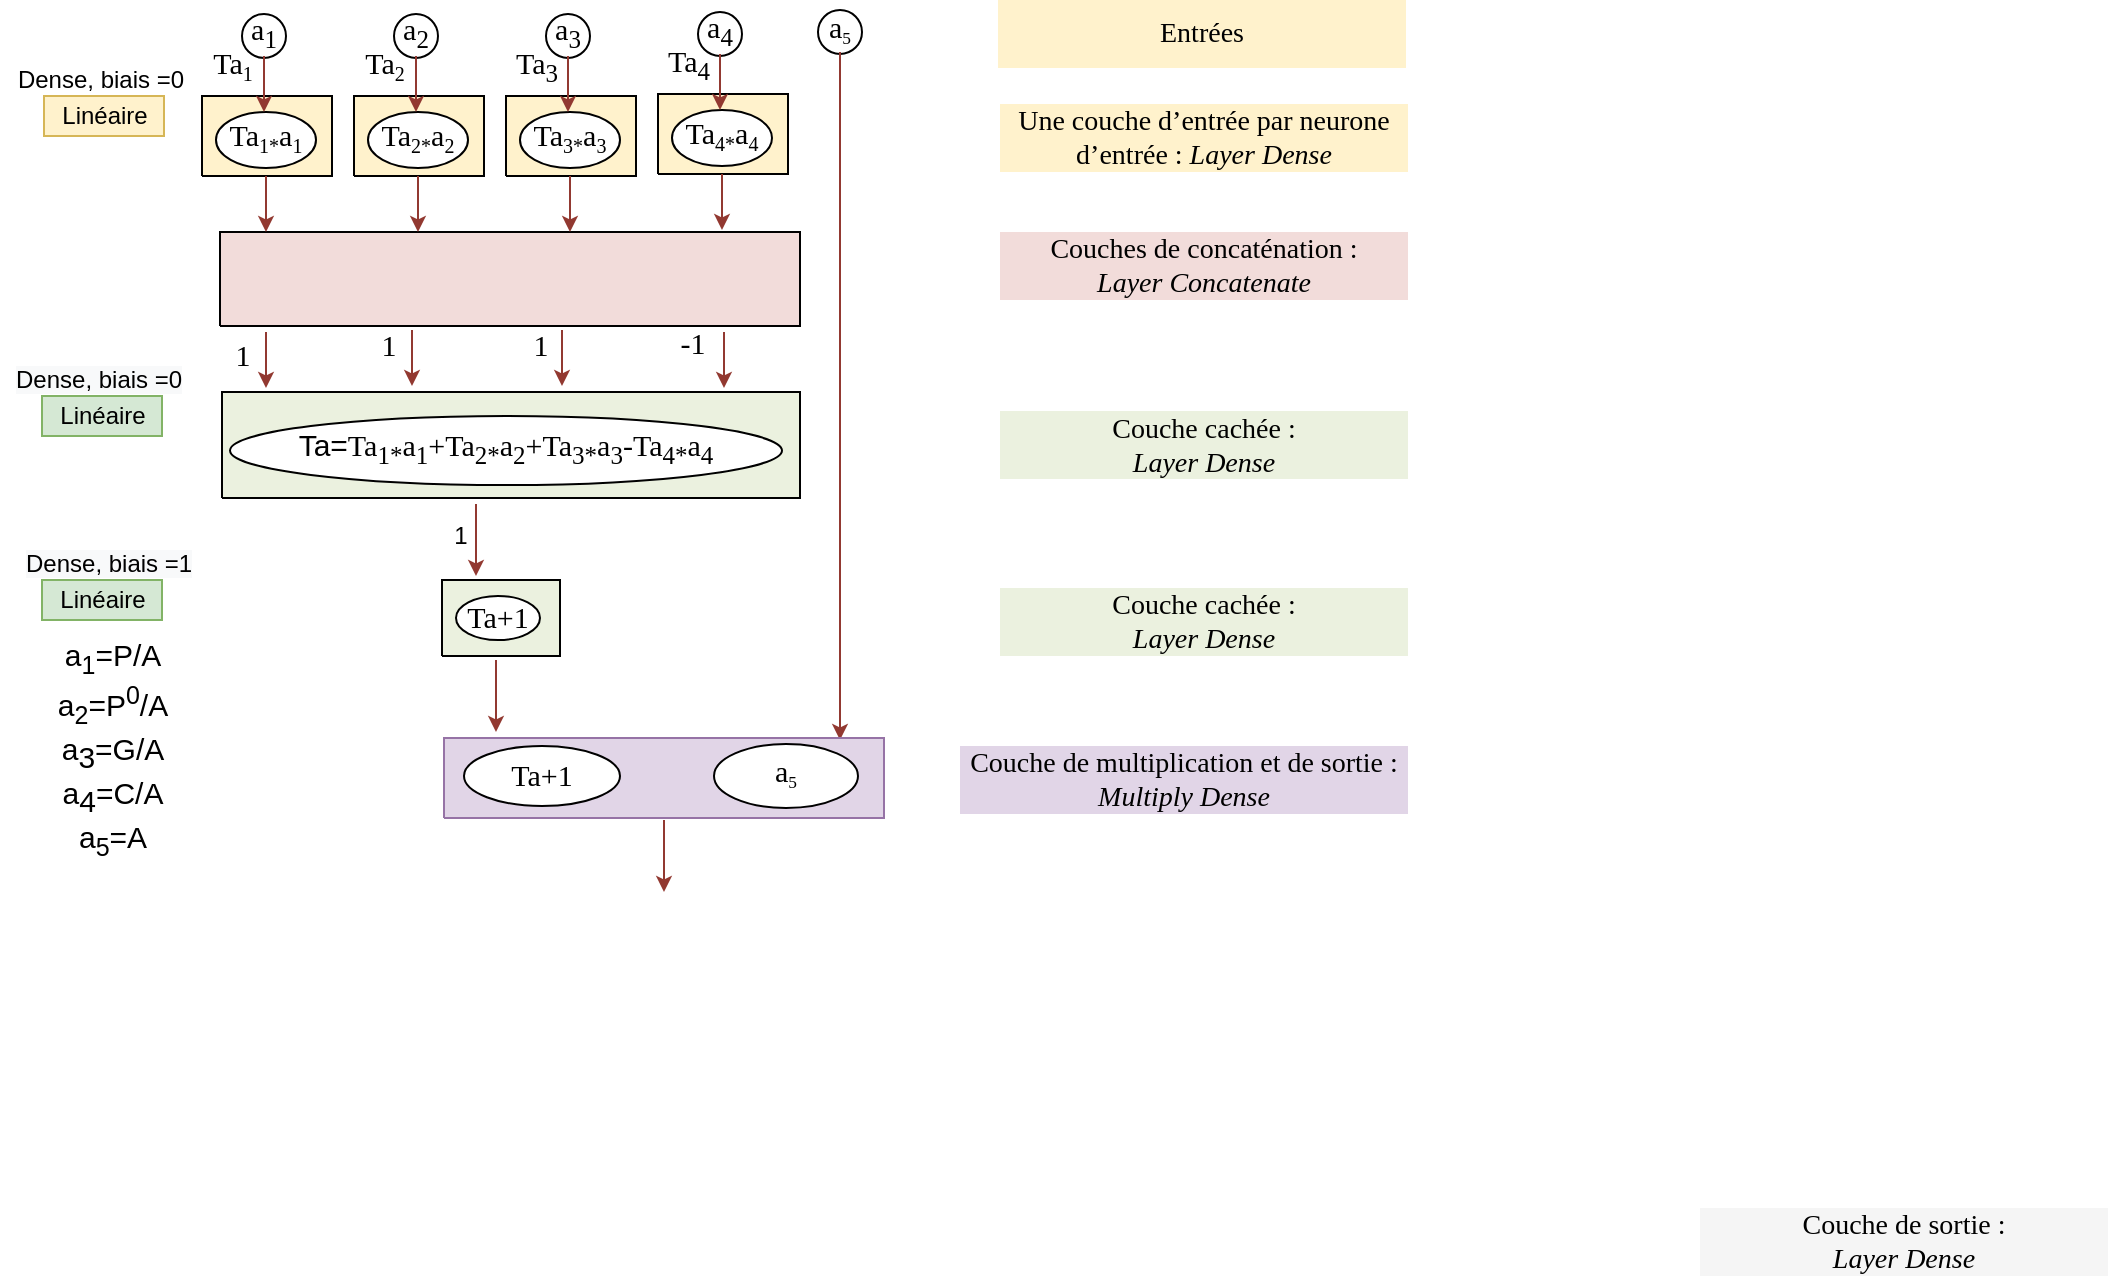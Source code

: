 <mxfile version="17.4.0" type="device"><diagram id="mfAIZObuWb4pPo2fC57u" name="Page-1"><mxGraphModel dx="2009" dy="764" grid="1" gridSize="10" guides="1" tooltips="1" connect="1" arrows="1" fold="1" page="1" pageScale="1" pageWidth="827" pageHeight="1169" math="0" shadow="0"><root><mxCell id="0"/><mxCell id="1" parent="0"/><mxCell id="mNSO4RlF-kOP6vkyRG6A-1" style="vsdxID=197;fillColor=#EBF1DF;gradientColor=none;shape=stencil(nZBLDoAgDERP0z3SIyjew0SURgSD+Lu9kMZoXLhwN9O+tukAlrNpJg1SzDH4QW/URgNYgZTkjA4UkwJUgGXng+6DX1zLfmoymdXo17xh5zmRJ6Q42BWCfc2oJfdAr+Yv+AP9Cb7OJ3H/2JG1HNGz/84klThPVCc=);strokeColor=#000000;labelBackgroundColor=none;rounded=0;html=1;whiteSpace=wrap;" vertex="1" parent="1"><mxGeometry x="-29" y="878" width="289" height="53" as="geometry"/></mxCell><mxCell id="mNSO4RlF-kOP6vkyRG6A-3" style="vsdxID=93;fillColor=#f2dcda;gradientColor=none;shape=stencil(nZBLDoAgDERP0z3SIyjew0SURgSD+Lu9kMZoXLhwN9O+tukAlrNpJg1SzDH4QW/URgNYgZTkjA4UkwJUgGXng+6DX1zLfmoymdXo17xh5zmRJ6Q42BWCfc2oJfdAr+Yv+AP9Cb7OJ3H/2JG1HNGz/84klThPVCc=);strokeColor=#000000;labelBackgroundColor=none;rounded=0;html=1;whiteSpace=wrap;" vertex="1" parent="1"><mxGeometry x="-30" y="798" width="290" height="47" as="geometry"/></mxCell><mxCell id="mNSO4RlF-kOP6vkyRG6A-4" style="vsdxID=247;edgeStyle=none;startArrow=none;endArrow=classic;startSize=5;endSize=5;strokeColor=#923931;spacingTop=0;spacingBottom=0;spacingLeft=0;spacingRight=0;verticalAlign=middle;html=1;labelBackgroundColor=#ffffff;rounded=0;" edge="1" parent="1"><mxGeometry relative="1" as="geometry"><Array as="points"/><mxPoint x="98" y="934" as="sourcePoint"/><mxPoint x="98" y="970" as="targetPoint"/></mxGeometry></mxCell><mxCell id="mNSO4RlF-kOP6vkyRG6A-5" value="&lt;p style=&quot;margin: 0px ; text-indent: 0px ; direction: ltr ; font-size: 14px&quot;&gt;&lt;/p&gt;&lt;font style=&quot;font-size: 15px&quot;&gt;Ta=&lt;span style=&quot;font-family: &amp;#34;cambria math&amp;#34;&quot;&gt;Ta&lt;/span&gt;&lt;sub style=&quot;font-family: &amp;#34;cambria math&amp;#34;&quot;&gt;1&lt;/sub&gt;&lt;sub style=&quot;letter-spacing: 0px ; font-family: &amp;#34;cambria math&amp;#34;&quot;&gt;*&lt;/sub&gt;&lt;span style=&quot;letter-spacing: 0px ; font-family: &amp;#34;cambria math&amp;#34;&quot;&gt;a&lt;/span&gt;&lt;sub style=&quot;letter-spacing: 0px ; font-family: &amp;#34;cambria math&amp;#34;&quot;&gt;1&lt;/sub&gt;&lt;span style=&quot;letter-spacing: 0px ; font-family: &amp;#34;cambria math&amp;#34;&quot;&gt;+&lt;/span&gt;&lt;span style=&quot;font-family: &amp;#34;cambria math&amp;#34;&quot;&gt;Ta&lt;/span&gt;&lt;sub style=&quot;font-family: &amp;#34;cambria math&amp;#34;&quot;&gt;2&lt;/sub&gt;&lt;sub style=&quot;letter-spacing: 0px ; font-family: &amp;#34;cambria math&amp;#34;&quot;&gt;*&lt;/sub&gt;&lt;span style=&quot;letter-spacing: 0px ; font-family: &amp;#34;cambria math&amp;#34;&quot;&gt;a&lt;/span&gt;&lt;sub style=&quot;letter-spacing: 0px ; font-family: &amp;#34;cambria math&amp;#34;&quot;&gt;2&lt;/sub&gt;&lt;span style=&quot;letter-spacing: 0px ; font-family: &amp;#34;cambria math&amp;#34;&quot;&gt;+&lt;/span&gt;&lt;span style=&quot;font-family: &amp;#34;cambria math&amp;#34;&quot;&gt;Ta&lt;/span&gt;&lt;sub style=&quot;font-family: &amp;#34;cambria math&amp;#34;&quot;&gt;3&lt;/sub&gt;&lt;sub style=&quot;letter-spacing: 0px ; font-family: &amp;#34;cambria math&amp;#34;&quot;&gt;*&lt;/sub&gt;&lt;span style=&quot;letter-spacing: 0px ; font-family: &amp;#34;cambria math&amp;#34;&quot;&gt;a&lt;/span&gt;&lt;sub style=&quot;letter-spacing: 0px ; font-family: &amp;#34;cambria math&amp;#34;&quot;&gt;3&lt;/sub&gt;&lt;span style=&quot;letter-spacing: 0px ; font-family: &amp;#34;cambria math&amp;#34;&quot;&gt;-&lt;/span&gt;&lt;span style=&quot;font-family: &amp;#34;cambria math&amp;#34;&quot;&gt;Ta&lt;/span&gt;&lt;sub style=&quot;font-family: &amp;#34;cambria math&amp;#34;&quot;&gt;4&lt;/sub&gt;&lt;sub style=&quot;letter-spacing: 0px ; font-family: &amp;#34;cambria math&amp;#34;&quot;&gt;*&lt;/sub&gt;&lt;span style=&quot;letter-spacing: 0px ; font-family: &amp;#34;cambria math&amp;#34;&quot;&gt;a&lt;/span&gt;&lt;sub style=&quot;letter-spacing: 0px ; font-family: &amp;#34;cambria math&amp;#34;&quot;&gt;4&lt;/sub&gt;&lt;br&gt;&lt;/font&gt;" style="verticalAlign=middle;align=center;vsdxID=71;shape=stencil(vVHLDsIgEPwajiQI6RfU+h8bu22JCGRB2/69kG1iazx58DazM/vIjjBtmiCi0CplCjecbZ8nYc5Ca+snJJsLEqYTph0C4Ujh4XvmEaqzont41gkL96naodXKrGF6YSfQtUi0OXXDVlqPfJNP6usotUhYbJIUMmQb/GGrAxpRljVycDBuc1hKM2LclX8/7H9nFfB+82Cd45T2+mcspcSRmu4F);spacingTop=-3;spacingBottom=-1;spacingLeft=-3;spacingRight=-3;labelBackgroundColor=none;rounded=0;html=1;whiteSpace=wrap;" vertex="1" parent="1"><mxGeometry x="-25" y="890" width="276" height="34.5" as="geometry"/></mxCell><mxCell id="mNSO4RlF-kOP6vkyRG6A-7" value="&lt;font style=&quot;font-size: 14px ; font-family: &amp;#34;calibri&amp;#34; ; color: #000000 ; direction: ltr ; letter-spacing: 0px ; line-height: 120% ; opacity: 1&quot;&gt;Une couche d’entrée par neurone d’entrée :&amp;nbsp;&lt;i style=&quot;font-family: &amp;#34;themed&amp;#34;&quot;&gt;Layer Dense&lt;/i&gt;&lt;br&gt;&lt;/font&gt;" style="verticalAlign=middle;align=center;vsdxID=192;fillColor=#FFF2CC;gradientColor=none;shape=stencil(nZBLDoAgDERP0z3SIyjew0SURgSD+Lu9kMZoXLhwN9O+tukAlrNpJg1SzDH4QW/URgNYgZTkjA4UkwJUgGXng+6DX1zLfmoymdXo17xh5zmRJ6Q42BWCfc2oJfdAr+Yv+AP9Cb7OJ3H/2JG1HNGz/84klThPVCc=);strokeColor=none;labelBackgroundColor=none;rounded=0;html=1;whiteSpace=wrap;" vertex="1" parent="1"><mxGeometry x="360" y="734" width="204" height="34" as="geometry"/></mxCell><mxCell id="mNSO4RlF-kOP6vkyRG6A-8" value="&lt;p style=&quot;align:center;margin-left:0;margin-right:0;margin-top:0px;margin-bottom:0px;text-indent:0;valign:middle;direction:ltr;&quot;&gt;&lt;font style=&quot;font-size:14px;font-family:Calibri;color:#000000;direction:ltr;letter-spacing:0px;line-height:120%;opacity:1&quot;&gt;Couches de concaténation : &lt;br/&gt;&lt;/font&gt;&lt;font style=&quot;font-size:14px;font-family:Themed;color:#000000;direction:ltr;letter-spacing:0px;line-height:120%;opacity:1&quot;&gt;&lt;i&gt;Layer Concatenate&lt;/i&gt;&lt;/font&gt;&lt;font style=&quot;font-size:14px;font-family:Themed;color:#000000;direction:ltr;letter-spacing:0px;line-height:120%;opacity:1&quot;&gt;&lt;br/&gt;&lt;/font&gt;&lt;/p&gt;" style="verticalAlign=middle;align=center;vsdxID=194;fillColor=#f2dcda;gradientColor=none;shape=stencil(nZBLDoAgDERP0z3SIyjew0SURgSD+Lu9kMZoXLhwN9O+tukAlrNpJg1SzDH4QW/URgNYgZTkjA4UkwJUgGXng+6DX1zLfmoymdXo17xh5zmRJ6Q42BWCfc2oJfdAr+Yv+AP9Cb7OJ3H/2JG1HNGz/84klThPVCc=);strokeColor=none;labelBackgroundColor=none;rounded=0;html=1;whiteSpace=wrap;" vertex="1" parent="1"><mxGeometry x="360" y="798" width="204" height="34" as="geometry"/></mxCell><mxCell id="mNSO4RlF-kOP6vkyRG6A-9" value="&lt;font style=&quot;font-size: 14px ; font-family: &amp;#34;calibri&amp;#34; ; color: #000000 ; direction: ltr ; letter-spacing: 0px ; line-height: 120% ; opacity: 1&quot;&gt;Couche de sortie :&lt;br&gt;&lt;i style=&quot;font-family: &amp;#34;themed&amp;#34;&quot;&gt;Layer Dense&lt;/i&gt;&lt;br&gt;&lt;/font&gt;" style="verticalAlign=middle;align=center;vsdxID=196;fillColor=#f5f5f5;shape=stencil(nZBLDoAgDERP0z3SIyjew0SURgSD+Lu9kMZoXLhwN9O+tukAlrNpJg1SzDH4QW/URgNYgZTkjA4UkwJUgGXng+6DX1zLfmoymdXo17xh5zmRJ6Q42BWCfc2oJfdAr+Yv+AP9Cb7OJ3H/2JG1HNGz/84klThPVCc=);strokeColor=none;labelBackgroundColor=none;rounded=0;html=1;whiteSpace=wrap;fontColor=#333333;" vertex="1" parent="1"><mxGeometry x="710" y="1286" width="204" height="34" as="geometry"/></mxCell><mxCell id="mNSO4RlF-kOP6vkyRG6A-10" value="&lt;p style=&quot;margin-left: 0 ; margin-right: 0 ; margin-top: 0px ; margin-bottom: 0px ; text-indent: 0 ; direction: ltr&quot;&gt;&lt;font style=&quot;font-size: 14px ; font-family: &amp;#34;calibri&amp;#34; ; color: #000000 ; direction: ltr ; letter-spacing: 0px ; line-height: 120% ; opacity: 1&quot;&gt;Couche cachée :&lt;br&gt;&lt;/font&gt;&lt;font style=&quot;font-size: 14px ; font-family: &amp;#34;themed&amp;#34; ; color: #000000 ; direction: ltr ; letter-spacing: 0px ; line-height: 120% ; opacity: 1&quot;&gt;&lt;i&gt;Layer Dense&lt;/i&gt;&lt;/font&gt;&lt;font style=&quot;font-size: 14px ; font-family: &amp;#34;themed&amp;#34; ; color: #000000 ; direction: ltr ; letter-spacing: 0px ; line-height: 120% ; opacity: 1&quot;&gt;&lt;br&gt;&lt;/font&gt;&lt;/p&gt;" style="verticalAlign=middle;align=center;vsdxID=200;fillColor=#ebf1df;gradientColor=none;shape=stencil(nZBLDoAgDERP0z3SIyjew0SURgSD+Lu9kMZoXLhwN9O+tukAlrNpJg1SzDH4QW/URgNYgZTkjA4UkwJUgGXng+6DX1zLfmoymdXo17xh5zmRJ6Q42BWCfc2oJfdAr+Yv+AP9Cb7OJ3H/2JG1HNGz/84klThPVCc=);strokeColor=none;labelBackgroundColor=none;rounded=0;html=1;whiteSpace=wrap;" vertex="1" parent="1"><mxGeometry x="360" y="887.5" width="204" height="34" as="geometry"/></mxCell><mxCell id="mNSO4RlF-kOP6vkyRG6A-11" style="vsdxID=85;fillColor=#fff2cc;gradientColor=none;shape=stencil(nZBLDoAgDERP0z3SIyjew0SURgSD+Lu9kMZoXLhwN9O+tukAlrNpJg1SzDH4QW/URgNYgZTkjA4UkwJUgGXng+6DX1zLfmoymdXo17xh5zmRJ6Q42BWCfc2oJfdAr+Yv+AP9Cb7OJ3H/2JG1HNGz/84klThPVCc=);strokeColor=#000000;labelBackgroundColor=none;rounded=0;html=1;whiteSpace=wrap;" vertex="1" parent="1"><mxGeometry x="-39" y="730" width="65" height="40" as="geometry"/></mxCell><mxCell id="mNSO4RlF-kOP6vkyRG6A-12" style="vsdxID=102;edgeStyle=none;startArrow=none;endArrow=classic;startSize=5;endSize=5;strokeColor=#923931;spacingTop=0;spacingBottom=0;spacingLeft=0;spacingRight=0;verticalAlign=middle;html=1;labelBackgroundColor=#ffffff;rounded=0;" edge="1" parent="1"><mxGeometry relative="1" as="geometry"><Array as="points"/><mxPoint x="-7" y="770" as="sourcePoint"/><mxPoint x="-7" y="798" as="targetPoint"/></mxGeometry></mxCell><mxCell id="mNSO4RlF-kOP6vkyRG6A-13" value="&lt;span style=&quot;font-family: &amp;#34;cambria math&amp;#34; ; font-size: 15px&quot;&gt;Ta&lt;/span&gt;&lt;sub style=&quot;font-family: &amp;#34;cambria math&amp;#34;&quot;&gt;1&lt;/sub&gt;&lt;sub style=&quot;font-family: &amp;#34;cambria math&amp;#34; ; letter-spacing: 0px&quot;&gt;*&lt;/sub&gt;&lt;span style=&quot;font-family: &amp;#34;cambria math&amp;#34; ; font-size: 15px ; letter-spacing: 0px&quot;&gt;a&lt;/span&gt;&lt;sub style=&quot;font-family: &amp;#34;cambria math&amp;#34; ; letter-spacing: 0px&quot;&gt;1&lt;/sub&gt;&lt;sub style=&quot;font-family: &amp;#34;cambria math&amp;#34;&quot;&gt;&lt;br&gt;&lt;/sub&gt;" style="verticalAlign=middle;align=center;vsdxID=66;fillColor=#FFFFFF;gradientColor=none;shape=stencil(vVHLDsIgEPwajiQI6RfU+h8bu22JCGRB2/69kG1iazx58DazM/vIjjBtmiCi0CplCjecbZ8nYc5Ca+snJJsLEqYTph0C4Ujh4XvmEaqzont41gkL96naodXKrGF6YSfQtUi0OXXDVlqPfJNP6usotUhYbJIUMmQb/GGrAxpRljVycDBuc1hKM2LclX8/7H9nFfB+82Cd45T2+mcspcSRmu4F);spacingTop=-3;spacingBottom=-1;spacingLeft=-3;spacingRight=-3;labelBackgroundColor=none;rounded=0;html=1;whiteSpace=wrap;" vertex="1" parent="1"><mxGeometry x="-32" y="738" width="50" height="28" as="geometry"/></mxCell><mxCell id="mNSO4RlF-kOP6vkyRG6A-14" value="&lt;p style=&quot;margin-left: 0 ; margin-right: 0 ; margin-top: 0px ; margin-bottom: 0px ; text-indent: 0 ; direction: ltr&quot;&gt;&lt;font style=&quot;font-family: &amp;#34;cambria math&amp;#34; ; color: rgb(0 , 0 , 0) ; direction: ltr ; letter-spacing: 0px ; line-height: 120% ; opacity: 1 ; font-size: 15px&quot;&gt;a&lt;sub&gt;1&lt;/sub&gt;&lt;/font&gt;&lt;/p&gt;" style="verticalAlign=middle;align=center;vsdxID=66;fillColor=#FFFFFF;gradientColor=none;shape=stencil(vVHLDsIgEPwajiQI6RfU+h8bu22JCGRB2/69kG1iazx58DazM/vIjjBtmiCi0CplCjecbZ8nYc5Ca+snJJsLEqYTph0C4Ujh4XvmEaqzont41gkL96naodXKrGF6YSfQtUi0OXXDVlqPfJNP6usotUhYbJIUMmQb/GGrAxpRljVycDBuc1hKM2LclX8/7H9nFfB+82Cd45T2+mcspcSRmu4F);spacingTop=-3;spacingBottom=-1;spacingLeft=-3;spacingRight=-3;labelBackgroundColor=none;rounded=0;html=1;whiteSpace=wrap;" vertex="1" parent="1"><mxGeometry x="-19" y="689" width="22" height="22" as="geometry"/></mxCell><mxCell id="mNSO4RlF-kOP6vkyRG6A-15" style="vsdxID=102;edgeStyle=none;startArrow=none;endArrow=classic;startSize=5;endSize=5;strokeColor=#923931;spacingTop=0;spacingBottom=0;spacingLeft=0;spacingRight=0;verticalAlign=middle;html=1;labelBackgroundColor=#ffffff;rounded=0;" edge="1" parent="1"><mxGeometry relative="1" as="geometry"><Array as="points"/><mxPoint x="-8" y="710" as="sourcePoint"/><mxPoint x="-8" y="738" as="targetPoint"/></mxGeometry></mxCell><mxCell id="mNSO4RlF-kOP6vkyRG6A-16" value="&lt;span style=&quot;font-family: &amp;#34;cambria math&amp;#34; ; font-size: 15px&quot;&gt;Ta&lt;/span&gt;&lt;sub style=&quot;font-family: &amp;#34;cambria math&amp;#34;&quot;&gt;1&lt;/sub&gt;" style="text;html=1;align=center;verticalAlign=middle;resizable=0;points=[];autosize=1;strokeColor=none;" vertex="1" parent="1"><mxGeometry x="-44" y="705" width="40" height="20" as="geometry"/></mxCell><mxCell id="mNSO4RlF-kOP6vkyRG6A-17" value="Linéaire" style="text;html=1;align=center;verticalAlign=middle;resizable=0;points=[];autosize=1;strokeColor=#d6b656;fillColor=#fff2cc;" vertex="1" parent="1"><mxGeometry x="-118" y="730" width="60" height="20" as="geometry"/></mxCell><mxCell id="mNSO4RlF-kOP6vkyRG6A-18" style="vsdxID=85;fillColor=#fff2cc;gradientColor=none;shape=stencil(nZBLDoAgDERP0z3SIyjew0SURgSD+Lu9kMZoXLhwN9O+tukAlrNpJg1SzDH4QW/URgNYgZTkjA4UkwJUgGXng+6DX1zLfmoymdXo17xh5zmRJ6Q42BWCfc2oJfdAr+Yv+AP9Cb7OJ3H/2JG1HNGz/84klThPVCc=);strokeColor=#000000;labelBackgroundColor=none;rounded=0;html=1;whiteSpace=wrap;" vertex="1" parent="1"><mxGeometry x="37" y="730" width="65" height="40" as="geometry"/></mxCell><mxCell id="mNSO4RlF-kOP6vkyRG6A-19" style="vsdxID=102;edgeStyle=none;startArrow=none;endArrow=classic;startSize=5;endSize=5;strokeColor=#923931;spacingTop=0;spacingBottom=0;spacingLeft=0;spacingRight=0;verticalAlign=middle;html=1;labelBackgroundColor=#ffffff;rounded=0;" edge="1" parent="1"><mxGeometry relative="1" as="geometry"><Array as="points"/><mxPoint x="69" y="770" as="sourcePoint"/><mxPoint x="69" y="798" as="targetPoint"/></mxGeometry></mxCell><mxCell id="mNSO4RlF-kOP6vkyRG6A-20" value="&lt;span style=&quot;font-family: &amp;#34;cambria math&amp;#34; ; font-size: 15px&quot;&gt;Ta&lt;/span&gt;&lt;sub style=&quot;font-family: &amp;#34;cambria math&amp;#34;&quot;&gt;2&lt;/sub&gt;&lt;sub style=&quot;font-family: &amp;#34;cambria math&amp;#34; ; letter-spacing: 0px&quot;&gt;*&lt;/sub&gt;&lt;span style=&quot;font-family: &amp;#34;cambria math&amp;#34; ; font-size: 15px ; letter-spacing: 0px&quot;&gt;a&lt;/span&gt;&lt;sub style=&quot;font-family: &amp;#34;cambria math&amp;#34; ; letter-spacing: 0px&quot;&gt;2&lt;/sub&gt;&lt;sub style=&quot;font-family: &amp;#34;cambria math&amp;#34;&quot;&gt;&lt;br&gt;&lt;/sub&gt;" style="verticalAlign=middle;align=center;vsdxID=66;fillColor=#FFFFFF;gradientColor=none;shape=stencil(vVHLDsIgEPwajiQI6RfU+h8bu22JCGRB2/69kG1iazx58DazM/vIjjBtmiCi0CplCjecbZ8nYc5Ca+snJJsLEqYTph0C4Ujh4XvmEaqzont41gkL96naodXKrGF6YSfQtUi0OXXDVlqPfJNP6usotUhYbJIUMmQb/GGrAxpRljVycDBuc1hKM2LclX8/7H9nFfB+82Cd45T2+mcspcSRmu4F);spacingTop=-3;spacingBottom=-1;spacingLeft=-3;spacingRight=-3;labelBackgroundColor=none;rounded=0;html=1;whiteSpace=wrap;" vertex="1" parent="1"><mxGeometry x="44" y="738" width="50" height="28" as="geometry"/></mxCell><mxCell id="mNSO4RlF-kOP6vkyRG6A-21" value="&lt;p style=&quot;margin-left: 0 ; margin-right: 0 ; margin-top: 0px ; margin-bottom: 0px ; text-indent: 0 ; direction: ltr&quot;&gt;&lt;font style=&quot;font-size: 15px ; font-family: &amp;#34;cambria math&amp;#34; ; color: #000000 ; direction: ltr ; letter-spacing: 0px ; line-height: 120% ; opacity: 1&quot;&gt;a&lt;sub&gt;2&lt;/sub&gt;&lt;/font&gt;&lt;/p&gt;" style="verticalAlign=middle;align=center;vsdxID=66;fillColor=#FFFFFF;gradientColor=none;shape=stencil(vVHLDsIgEPwajiQI6RfU+h8bu22JCGRB2/69kG1iazx58DazM/vIjjBtmiCi0CplCjecbZ8nYc5Ca+snJJsLEqYTph0C4Ujh4XvmEaqzont41gkL96naodXKrGF6YSfQtUi0OXXDVlqPfJNP6usotUhYbJIUMmQb/GGrAxpRljVycDBuc1hKM2LclX8/7H9nFfB+82Cd45T2+mcspcSRmu4F);spacingTop=-3;spacingBottom=-1;spacingLeft=-3;spacingRight=-3;labelBackgroundColor=none;rounded=0;html=1;whiteSpace=wrap;" vertex="1" parent="1"><mxGeometry x="57" y="689" width="22" height="22" as="geometry"/></mxCell><mxCell id="mNSO4RlF-kOP6vkyRG6A-22" style="vsdxID=102;edgeStyle=none;startArrow=none;endArrow=classic;startSize=5;endSize=5;strokeColor=#923931;spacingTop=0;spacingBottom=0;spacingLeft=0;spacingRight=0;verticalAlign=middle;html=1;labelBackgroundColor=#ffffff;rounded=0;" edge="1" parent="1"><mxGeometry relative="1" as="geometry"><Array as="points"/><mxPoint x="68" y="710" as="sourcePoint"/><mxPoint x="68" y="738" as="targetPoint"/></mxGeometry></mxCell><mxCell id="mNSO4RlF-kOP6vkyRG6A-23" value="&lt;span style=&quot;font-family: &amp;#34;cambria math&amp;#34; ; font-size: 15px&quot;&gt;Ta&lt;/span&gt;&lt;sub style=&quot;font-family: &amp;#34;cambria math&amp;#34;&quot;&gt;2&lt;/sub&gt;" style="text;html=1;align=center;verticalAlign=middle;resizable=0;points=[];autosize=1;strokeColor=none;" vertex="1" parent="1"><mxGeometry x="32" y="705" width="40" height="20" as="geometry"/></mxCell><mxCell id="mNSO4RlF-kOP6vkyRG6A-24" style="vsdxID=85;fillColor=#fff2cc;gradientColor=none;shape=stencil(nZBLDoAgDERP0z3SIyjew0SURgSD+Lu9kMZoXLhwN9O+tukAlrNpJg1SzDH4QW/URgNYgZTkjA4UkwJUgGXng+6DX1zLfmoymdXo17xh5zmRJ6Q42BWCfc2oJfdAr+Yv+AP9Cb7OJ3H/2JG1HNGz/84klThPVCc=);strokeColor=#000000;labelBackgroundColor=none;rounded=0;html=1;whiteSpace=wrap;" vertex="1" parent="1"><mxGeometry x="113" y="730" width="65" height="40" as="geometry"/></mxCell><mxCell id="mNSO4RlF-kOP6vkyRG6A-25" style="vsdxID=102;edgeStyle=none;startArrow=none;endArrow=classic;startSize=5;endSize=5;strokeColor=#923931;spacingTop=0;spacingBottom=0;spacingLeft=0;spacingRight=0;verticalAlign=middle;html=1;labelBackgroundColor=#ffffff;rounded=0;" edge="1" parent="1"><mxGeometry relative="1" as="geometry"><Array as="points"/><mxPoint x="145" y="770" as="sourcePoint"/><mxPoint x="145" y="798" as="targetPoint"/></mxGeometry></mxCell><mxCell id="mNSO4RlF-kOP6vkyRG6A-26" value="&lt;span style=&quot;font-family: &amp;#34;cambria math&amp;#34; ; font-size: 15px&quot;&gt;Ta&lt;/span&gt;&lt;sub style=&quot;font-family: &amp;#34;cambria math&amp;#34;&quot;&gt;3&lt;/sub&gt;&lt;sub style=&quot;font-family: &amp;#34;cambria math&amp;#34; ; letter-spacing: 0px&quot;&gt;*&lt;/sub&gt;&lt;span style=&quot;font-family: &amp;#34;cambria math&amp;#34; ; font-size: 15px ; letter-spacing: 0px&quot;&gt;a&lt;/span&gt;&lt;sub style=&quot;font-family: &amp;#34;cambria math&amp;#34; ; letter-spacing: 0px&quot;&gt;3&lt;/sub&gt;&lt;sub style=&quot;font-family: &amp;#34;cambria math&amp;#34;&quot;&gt;&lt;br&gt;&lt;/sub&gt;" style="verticalAlign=middle;align=center;vsdxID=66;fillColor=#FFFFFF;gradientColor=none;shape=stencil(vVHLDsIgEPwajiQI6RfU+h8bu22JCGRB2/69kG1iazx58DazM/vIjjBtmiCi0CplCjecbZ8nYc5Ca+snJJsLEqYTph0C4Ujh4XvmEaqzont41gkL96naodXKrGF6YSfQtUi0OXXDVlqPfJNP6usotUhYbJIUMmQb/GGrAxpRljVycDBuc1hKM2LclX8/7H9nFfB+82Cd45T2+mcspcSRmu4F);spacingTop=-3;spacingBottom=-1;spacingLeft=-3;spacingRight=-3;labelBackgroundColor=none;rounded=0;html=1;whiteSpace=wrap;" vertex="1" parent="1"><mxGeometry x="120" y="738" width="50" height="28" as="geometry"/></mxCell><mxCell id="mNSO4RlF-kOP6vkyRG6A-27" value="&lt;p style=&quot;margin-left: 0 ; margin-right: 0 ; margin-top: 0px ; margin-bottom: 0px ; text-indent: 0 ; direction: ltr&quot;&gt;&lt;font style=&quot;font-size: 15px ; font-family: &amp;#34;cambria math&amp;#34; ; color: #000000 ; direction: ltr ; letter-spacing: 0px ; line-height: 120% ; opacity: 1&quot;&gt;a&lt;sub&gt;3&lt;/sub&gt;&lt;/font&gt;&lt;/p&gt;" style="verticalAlign=middle;align=center;vsdxID=66;fillColor=#FFFFFF;gradientColor=none;shape=stencil(vVHLDsIgEPwajiQI6RfU+h8bu22JCGRB2/69kG1iazx58DazM/vIjjBtmiCi0CplCjecbZ8nYc5Ca+snJJsLEqYTph0C4Ujh4XvmEaqzont41gkL96naodXKrGF6YSfQtUi0OXXDVlqPfJNP6usotUhYbJIUMmQb/GGrAxpRljVycDBuc1hKM2LclX8/7H9nFfB+82Cd45T2+mcspcSRmu4F);spacingTop=-3;spacingBottom=-1;spacingLeft=-3;spacingRight=-3;labelBackgroundColor=none;rounded=0;html=1;whiteSpace=wrap;" vertex="1" parent="1"><mxGeometry x="133" y="689" width="22" height="22" as="geometry"/></mxCell><mxCell id="mNSO4RlF-kOP6vkyRG6A-28" style="vsdxID=102;edgeStyle=none;startArrow=none;endArrow=classic;startSize=5;endSize=5;strokeColor=#923931;spacingTop=0;spacingBottom=0;spacingLeft=0;spacingRight=0;verticalAlign=middle;html=1;labelBackgroundColor=#ffffff;rounded=0;" edge="1" parent="1"><mxGeometry relative="1" as="geometry"><Array as="points"/><mxPoint x="144" y="710" as="sourcePoint"/><mxPoint x="144" y="738" as="targetPoint"/></mxGeometry></mxCell><mxCell id="mNSO4RlF-kOP6vkyRG6A-29" value="&lt;font face=&quot;cambria math&quot;&gt;&lt;span style=&quot;font-size: 15px&quot;&gt;Ta&lt;sub&gt;3&lt;/sub&gt;&lt;/span&gt;&lt;/font&gt;" style="text;html=1;align=center;verticalAlign=middle;resizable=0;points=[];autosize=1;strokeColor=none;" vertex="1" parent="1"><mxGeometry x="108" y="705" width="40" height="20" as="geometry"/></mxCell><mxCell id="mNSO4RlF-kOP6vkyRG6A-30" style="vsdxID=85;fillColor=#fff2cc;gradientColor=none;shape=stencil(nZBLDoAgDERP0z3SIyjew0SURgSD+Lu9kMZoXLhwN9O+tukAlrNpJg1SzDH4QW/URgNYgZTkjA4UkwJUgGXng+6DX1zLfmoymdXo17xh5zmRJ6Q42BWCfc2oJfdAr+Yv+AP9Cb7OJ3H/2JG1HNGz/84klThPVCc=);strokeColor=#000000;labelBackgroundColor=none;rounded=0;html=1;whiteSpace=wrap;" vertex="1" parent="1"><mxGeometry x="189" y="729" width="65" height="40" as="geometry"/></mxCell><mxCell id="mNSO4RlF-kOP6vkyRG6A-31" style="vsdxID=102;edgeStyle=none;startArrow=none;endArrow=classic;startSize=5;endSize=5;strokeColor=#923931;spacingTop=0;spacingBottom=0;spacingLeft=0;spacingRight=0;verticalAlign=middle;html=1;labelBackgroundColor=#ffffff;rounded=0;" edge="1" parent="1"><mxGeometry relative="1" as="geometry"><Array as="points"/><mxPoint x="221" y="769" as="sourcePoint"/><mxPoint x="221" y="797" as="targetPoint"/></mxGeometry></mxCell><mxCell id="mNSO4RlF-kOP6vkyRG6A-32" value="&lt;span style=&quot;font-family: &amp;#34;cambria math&amp;#34; ; font-size: 15px&quot;&gt;Ta&lt;/span&gt;&lt;sub style=&quot;font-family: &amp;#34;cambria math&amp;#34;&quot;&gt;4&lt;/sub&gt;&lt;sub style=&quot;font-family: &amp;#34;cambria math&amp;#34; ; letter-spacing: 0px&quot;&gt;*&lt;/sub&gt;&lt;span style=&quot;font-family: &amp;#34;cambria math&amp;#34; ; font-size: 15px ; letter-spacing: 0px&quot;&gt;a&lt;/span&gt;&lt;sub style=&quot;font-family: &amp;#34;cambria math&amp;#34; ; letter-spacing: 0px&quot;&gt;4&lt;/sub&gt;&lt;sub style=&quot;font-family: &amp;#34;cambria math&amp;#34;&quot;&gt;&lt;br&gt;&lt;/sub&gt;" style="verticalAlign=middle;align=center;vsdxID=66;fillColor=#FFFFFF;gradientColor=none;shape=stencil(vVHLDsIgEPwajiQI6RfU+h8bu22JCGRB2/69kG1iazx58DazM/vIjjBtmiCi0CplCjecbZ8nYc5Ca+snJJsLEqYTph0C4Ujh4XvmEaqzont41gkL96naodXKrGF6YSfQtUi0OXXDVlqPfJNP6usotUhYbJIUMmQb/GGrAxpRljVycDBuc1hKM2LclX8/7H9nFfB+82Cd45T2+mcspcSRmu4F);spacingTop=-3;spacingBottom=-1;spacingLeft=-3;spacingRight=-3;labelBackgroundColor=none;rounded=0;html=1;whiteSpace=wrap;" vertex="1" parent="1"><mxGeometry x="196" y="737" width="50" height="28" as="geometry"/></mxCell><mxCell id="mNSO4RlF-kOP6vkyRG6A-33" value="&lt;p style=&quot;margin-left: 0 ; margin-right: 0 ; margin-top: 0px ; margin-bottom: 0px ; text-indent: 0 ; direction: ltr&quot;&gt;&lt;font style=&quot;font-size: 15px ; font-family: &amp;#34;cambria math&amp;#34; ; color: #000000 ; direction: ltr ; letter-spacing: 0px ; line-height: 120% ; opacity: 1&quot;&gt;a&lt;sub&gt;4&lt;/sub&gt;&lt;/font&gt;&lt;/p&gt;" style="verticalAlign=middle;align=center;vsdxID=66;fillColor=#FFFFFF;gradientColor=none;shape=stencil(vVHLDsIgEPwajiQI6RfU+h8bu22JCGRB2/69kG1iazx58DazM/vIjjBtmiCi0CplCjecbZ8nYc5Ca+snJJsLEqYTph0C4Ujh4XvmEaqzont41gkL96naodXKrGF6YSfQtUi0OXXDVlqPfJNP6usotUhYbJIUMmQb/GGrAxpRljVycDBuc1hKM2LclX8/7H9nFfB+82Cd45T2+mcspcSRmu4F);spacingTop=-3;spacingBottom=-1;spacingLeft=-3;spacingRight=-3;labelBackgroundColor=none;rounded=0;html=1;whiteSpace=wrap;" vertex="1" parent="1"><mxGeometry x="209" y="688" width="22" height="22" as="geometry"/></mxCell><mxCell id="mNSO4RlF-kOP6vkyRG6A-34" style="vsdxID=102;edgeStyle=none;startArrow=none;endArrow=classic;startSize=5;endSize=5;strokeColor=#923931;spacingTop=0;spacingBottom=0;spacingLeft=0;spacingRight=0;verticalAlign=middle;html=1;labelBackgroundColor=#ffffff;rounded=0;" edge="1" parent="1"><mxGeometry relative="1" as="geometry"><Array as="points"/><mxPoint x="220" y="709" as="sourcePoint"/><mxPoint x="220" y="737" as="targetPoint"/></mxGeometry></mxCell><mxCell id="mNSO4RlF-kOP6vkyRG6A-35" value="&lt;font face=&quot;cambria math&quot;&gt;&lt;span style=&quot;font-size: 15px&quot;&gt;Ta&lt;sub&gt;4&lt;/sub&gt;&lt;/span&gt;&lt;/font&gt;" style="text;html=1;align=center;verticalAlign=middle;resizable=0;points=[];autosize=1;strokeColor=none;" vertex="1" parent="1"><mxGeometry x="184" y="704" width="40" height="20" as="geometry"/></mxCell><mxCell id="mNSO4RlF-kOP6vkyRG6A-57" value="&lt;p style=&quot;margin-left: 0 ; margin-right: 0 ; margin-top: 0px ; margin-bottom: 0px ; text-indent: 0 ; direction: ltr&quot;&gt;&lt;font style=&quot;font-size: 15px ; font-family: &amp;#34;cambria math&amp;#34; ; color: #000000 ; direction: ltr ; letter-spacing: 0px ; line-height: 120% ; opacity: 1&quot;&gt;a&lt;/font&gt;&lt;font style=&quot;font-family: &amp;#34;cambria math&amp;#34; ; color: rgb(0 , 0 , 0) ; direction: ltr ; letter-spacing: 0px ; line-height: 120% ; opacity: 1 ; font-size: 10.417px&quot;&gt;&lt;sub&gt;5&lt;/sub&gt;&lt;/font&gt;&lt;/p&gt;" style="verticalAlign=middle;align=center;vsdxID=66;fillColor=#FFFFFF;gradientColor=none;shape=stencil(vVHLDsIgEPwajiQI6RfU+h8bu22JCGRB2/69kG1iazx58DazM/vIjjBtmiCi0CplCjecbZ8nYc5Ca+snJJsLEqYTph0C4Ujh4XvmEaqzont41gkL96naodXKrGF6YSfQtUi0OXXDVlqPfJNP6usotUhYbJIUMmQb/GGrAxpRljVycDBuc1hKM2LclX8/7H9nFfB+82Cd45T2+mcspcSRmu4F);spacingTop=-3;spacingBottom=-1;spacingLeft=-3;spacingRight=-3;labelBackgroundColor=none;rounded=0;html=1;whiteSpace=wrap;" vertex="1" parent="1"><mxGeometry x="269" y="687" width="22" height="22" as="geometry"/></mxCell><mxCell id="mNSO4RlF-kOP6vkyRG6A-58" style="vsdxID=102;edgeStyle=none;startArrow=none;endArrow=classic;startSize=5;endSize=5;strokeColor=#923931;spacingTop=0;spacingBottom=0;spacingLeft=0;spacingRight=0;verticalAlign=middle;html=1;labelBackgroundColor=#ffffff;rounded=0;entryX=0.9;entryY=0.025;entryDx=0;entryDy=0;entryPerimeter=0;" edge="1" parent="1" target="mNSO4RlF-kOP6vkyRG6A-94"><mxGeometry relative="1" as="geometry"><Array as="points"/><mxPoint x="280" y="708" as="sourcePoint"/><mxPoint x="280" y="736" as="targetPoint"/></mxGeometry></mxCell><mxCell id="mNSO4RlF-kOP6vkyRG6A-60" value="&lt;font style=&quot;font-size: 15px&quot;&gt;a&lt;sub&gt;1&lt;/sub&gt;=P/A&lt;br&gt;a&lt;sub&gt;2&lt;/sub&gt;=P&lt;/font&gt;&lt;font style=&quot;font-size: 15px&quot;&gt;&lt;font style=&quot;font-size: 15px&quot;&gt;&lt;sup&gt;0&lt;/sup&gt;/A&lt;br&gt;a&lt;sub&gt;&lt;font style=&quot;font-size: 15px&quot;&gt;3&lt;/font&gt;&lt;/sub&gt;=G/A&lt;br&gt;a&lt;sub&gt;&lt;font style=&quot;font-size: 15px&quot;&gt;4&lt;/font&gt;&lt;/sub&gt;=C/A&lt;br&gt;a&lt;sub&gt;5&lt;/sub&gt;=A&lt;/font&gt;&lt;br&gt;&lt;/font&gt;" style="text;html=1;align=center;verticalAlign=middle;resizable=0;points=[];autosize=1;strokeColor=none;" vertex="1" parent="1"><mxGeometry x="-119" y="1002" width="70" height="110" as="geometry"/></mxCell><mxCell id="mNSO4RlF-kOP6vkyRG6A-61" value="&lt;font style=&quot;font-size: 15px&quot;&gt;&lt;br&gt;&lt;/font&gt;" style="text;html=1;align=center;verticalAlign=middle;resizable=0;points=[];autosize=1;strokeColor=none;" vertex="1" parent="1"><mxGeometry x="-14" y="1152" width="20" height="20" as="geometry"/></mxCell><mxCell id="mNSO4RlF-kOP6vkyRG6A-62" value="&lt;font face=&quot;cambria math&quot;&gt;&lt;span style=&quot;font-size: 15px&quot;&gt;1&lt;/span&gt;&lt;/font&gt;" style="text;html=1;align=center;verticalAlign=middle;resizable=0;points=[];autosize=1;strokeColor=none;" vertex="1" parent="1"><mxGeometry x="-29" y="849" width="20" height="20" as="geometry"/></mxCell><mxCell id="mNSO4RlF-kOP6vkyRG6A-63" value="&lt;font face=&quot;cambria math&quot;&gt;&lt;span style=&quot;font-size: 15px&quot;&gt;1&lt;/span&gt;&lt;/font&gt;" style="text;html=1;align=center;verticalAlign=middle;resizable=0;points=[];autosize=1;strokeColor=none;" vertex="1" parent="1"><mxGeometry x="44" y="844" width="20" height="20" as="geometry"/></mxCell><mxCell id="mNSO4RlF-kOP6vkyRG6A-64" value="&lt;span style=&quot;font-family: &amp;#34;cambria math&amp;#34; ; font-size: 15px&quot;&gt;1&lt;/span&gt;" style="text;html=1;align=center;verticalAlign=middle;resizable=0;points=[];autosize=1;strokeColor=none;" vertex="1" parent="1"><mxGeometry x="120" y="844" width="20" height="20" as="geometry"/></mxCell><mxCell id="mNSO4RlF-kOP6vkyRG6A-65" style="vsdxID=102;edgeStyle=none;startArrow=none;endArrow=classic;startSize=5;endSize=5;strokeColor=#923931;spacingTop=0;spacingBottom=0;spacingLeft=0;spacingRight=0;verticalAlign=middle;html=1;labelBackgroundColor=#ffffff;rounded=0;" edge="1" parent="1"><mxGeometry relative="1" as="geometry"><Array as="points"/><mxPoint x="222" y="848" as="sourcePoint"/><mxPoint x="222" y="876" as="targetPoint"/></mxGeometry></mxCell><mxCell id="mNSO4RlF-kOP6vkyRG6A-66" value="&lt;font face=&quot;cambria math&quot;&gt;&lt;span style=&quot;font-size: 15px&quot;&gt;-1&lt;/span&gt;&lt;/font&gt;" style="text;html=1;align=center;verticalAlign=middle;resizable=0;points=[];autosize=1;strokeColor=none;" vertex="1" parent="1"><mxGeometry x="191" y="843" width="30" height="20" as="geometry"/></mxCell><mxCell id="mNSO4RlF-kOP6vkyRG6A-75" style="vsdxID=102;edgeStyle=none;startArrow=none;endArrow=classic;startSize=5;endSize=5;strokeColor=#923931;spacingTop=0;spacingBottom=0;spacingLeft=0;spacingRight=0;verticalAlign=middle;html=1;labelBackgroundColor=#ffffff;rounded=0;" edge="1" parent="1"><mxGeometry relative="1" as="geometry"><Array as="points"/><mxPoint x="141" y="847" as="sourcePoint"/><mxPoint x="141" y="875" as="targetPoint"/></mxGeometry></mxCell><mxCell id="mNSO4RlF-kOP6vkyRG6A-76" style="vsdxID=102;edgeStyle=none;startArrow=none;endArrow=classic;startSize=5;endSize=5;strokeColor=#923931;spacingTop=0;spacingBottom=0;spacingLeft=0;spacingRight=0;verticalAlign=middle;html=1;labelBackgroundColor=#ffffff;rounded=0;" edge="1" parent="1"><mxGeometry relative="1" as="geometry"><Array as="points"/><mxPoint x="66" y="847" as="sourcePoint"/><mxPoint x="66" y="875" as="targetPoint"/></mxGeometry></mxCell><mxCell id="mNSO4RlF-kOP6vkyRG6A-77" style="vsdxID=102;edgeStyle=none;startArrow=none;endArrow=classic;startSize=5;endSize=5;strokeColor=#923931;spacingTop=0;spacingBottom=0;spacingLeft=0;spacingRight=0;verticalAlign=middle;html=1;labelBackgroundColor=#ffffff;rounded=0;" edge="1" parent="1"><mxGeometry relative="1" as="geometry"><Array as="points"/><mxPoint x="-7" y="848" as="sourcePoint"/><mxPoint x="-7" y="876" as="targetPoint"/></mxGeometry></mxCell><mxCell id="mNSO4RlF-kOP6vkyRG6A-78" value="Linéaire" style="text;html=1;align=center;verticalAlign=middle;resizable=0;points=[];autosize=1;strokeColor=#82b366;fillColor=#D5E8D4;" vertex="1" parent="1"><mxGeometry x="-119" y="880" width="60" height="20" as="geometry"/></mxCell><mxCell id="mNSO4RlF-kOP6vkyRG6A-79" style="vsdxID=197;fillColor=#EBF1DF;gradientColor=none;shape=stencil(nZBLDoAgDERP0z3SIyjew0SURgSD+Lu9kMZoXLhwN9O+tukAlrNpJg1SzDH4QW/URgNYgZTkjA4UkwJUgGXng+6DX1zLfmoymdXo17xh5zmRJ6Q42BWCfc2oJfdAr+Yv+AP9Cb7OJ3H/2JG1HNGz/84klThPVCc=);strokeColor=#000000;labelBackgroundColor=none;rounded=0;html=1;whiteSpace=wrap;" vertex="1" parent="1"><mxGeometry x="81" y="972" width="59" height="38" as="geometry"/></mxCell><mxCell id="mNSO4RlF-kOP6vkyRG6A-81" value="Linéaire" style="text;html=1;align=center;verticalAlign=middle;resizable=0;points=[];autosize=1;strokeColor=#82b366;fillColor=#d5e8d4;" vertex="1" parent="1"><mxGeometry x="-119" y="972" width="60" height="20" as="geometry"/></mxCell><mxCell id="mNSO4RlF-kOP6vkyRG6A-83" style="vsdxID=247;edgeStyle=none;startArrow=none;endArrow=classic;startSize=5;endSize=5;strokeColor=#923931;spacingTop=0;spacingBottom=0;spacingLeft=0;spacingRight=0;verticalAlign=middle;html=1;labelBackgroundColor=#ffffff;rounded=0;" edge="1" parent="1"><mxGeometry relative="1" as="geometry"><Array as="points"/><mxPoint x="108" y="1012" as="sourcePoint"/><mxPoint x="108" y="1048" as="targetPoint"/></mxGeometry></mxCell><mxCell id="mNSO4RlF-kOP6vkyRG6A-94" style="vsdxID=197;fillColor=#e1d5e7;shape=stencil(nZBLDoAgDERP0z3SIyjew0SURgSD+Lu9kMZoXLhwN9O+tukAlrNpJg1SzDH4QW/URgNYgZTkjA4UkwJUgGXng+6DX1zLfmoymdXo17xh5zmRJ6Q42BWCfc2oJfdAr+Yv+AP9Cb7OJ3H/2JG1HNGz/84klThPVCc=);strokeColor=#9673a6;labelBackgroundColor=none;rounded=0;html=1;whiteSpace=wrap;" vertex="1" parent="1"><mxGeometry x="82" y="1051" width="220" height="40" as="geometry"/></mxCell><mxCell id="mNSO4RlF-kOP6vkyRG6A-95" value="&lt;p style=&quot;margin-left: 0 ; margin-right: 0 ; margin-top: 0px ; margin-bottom: 0px ; text-indent: 0 ; direction: ltr&quot;&gt;&lt;font style=&quot;font-size: 14px ; font-family: &amp;#34;calibri&amp;#34; ; color: #000000 ; direction: ltr ; letter-spacing: 0px ; line-height: 120% ; opacity: 1&quot;&gt;Couche de multiplication et de sortie :&lt;br&gt;&lt;/font&gt;&lt;font style=&quot;font-size: 14px ; font-family: &amp;#34;themed&amp;#34; ; color: #000000 ; direction: ltr ; letter-spacing: 0px ; line-height: 120% ; opacity: 1&quot;&gt;&lt;i&gt;Multiply Dense&lt;/i&gt;&lt;/font&gt;&lt;font style=&quot;font-size: 14px ; font-family: &amp;#34;themed&amp;#34; ; color: #000000 ; direction: ltr ; letter-spacing: 0px ; line-height: 120% ; opacity: 1&quot;&gt;&lt;br&gt;&lt;/font&gt;&lt;/p&gt;" style="verticalAlign=middle;align=center;vsdxID=200;fillColor=#e1d5e7;shape=stencil(nZBLDoAgDERP0z3SIyjew0SURgSD+Lu9kMZoXLhwN9O+tukAlrNpJg1SzDH4QW/URgNYgZTkjA4UkwJUgGXng+6DX1zLfmoymdXo17xh5zmRJ6Q42BWCfc2oJfdAr+Yv+AP9Cb7OJ3H/2JG1HNGz/84klThPVCc=);strokeColor=none;labelBackgroundColor=none;rounded=0;html=1;whiteSpace=wrap;" vertex="1" parent="1"><mxGeometry x="340" y="1055" width="224" height="34" as="geometry"/></mxCell><mxCell id="mNSO4RlF-kOP6vkyRG6A-96" style="vsdxID=247;edgeStyle=none;startArrow=none;endArrow=classic;startSize=5;endSize=5;strokeColor=#923931;spacingTop=0;spacingBottom=0;spacingLeft=0;spacingRight=0;verticalAlign=middle;html=1;labelBackgroundColor=#ffffff;rounded=0;" edge="1" parent="1"><mxGeometry relative="1" as="geometry"><Array as="points"/><mxPoint x="192" y="1092" as="sourcePoint"/><mxPoint x="192" y="1128" as="targetPoint"/></mxGeometry></mxCell><mxCell id="mNSO4RlF-kOP6vkyRG6A-109" value="&lt;p style=&quot;margin-left: 0 ; margin-right: 0 ; margin-top: 0px ; margin-bottom: 0px ; text-indent: 0 ; direction: ltr&quot;&gt;&lt;font face=&quot;cambria math&quot;&gt;&lt;span style=&quot;font-size: 15px&quot;&gt;Ta+1&lt;/span&gt;&lt;/font&gt;&lt;/p&gt;" style="verticalAlign=middle;align=center;vsdxID=66;fillColor=#FFFFFF;gradientColor=none;shape=stencil(vVHLDsIgEPwajiQI6RfU+h8bu22JCGRB2/69kG1iazx58DazM/vIjjBtmiCi0CplCjecbZ8nYc5Ca+snJJsLEqYTph0C4Ujh4XvmEaqzont41gkL96naodXKrGF6YSfQtUi0OXXDVlqPfJNP6usotUhYbJIUMmQb/GGrAxpRljVycDBuc1hKM2LclX8/7H9nFfB+82Cd45T2+mcspcSRmu4F);spacingTop=-3;spacingBottom=-1;spacingLeft=-3;spacingRight=-3;labelBackgroundColor=none;rounded=0;html=1;whiteSpace=wrap;" vertex="1" parent="1"><mxGeometry x="88" y="980" width="42" height="22" as="geometry"/></mxCell><mxCell id="mNSO4RlF-kOP6vkyRG6A-111" value="&lt;p style=&quot;margin-left: 0 ; margin-right: 0 ; margin-top: 0px ; margin-bottom: 0px ; text-indent: 0 ; direction: ltr&quot;&gt;&lt;/p&gt;&lt;p style=&quot;margin: 0px ; direction: ltr&quot;&gt;&lt;span style=&quot;font-family: &amp;#34;cambria math&amp;#34; ; font-size: 15px&quot;&gt;Ta+1&lt;/span&gt;&lt;br&gt;&lt;/p&gt;&lt;font face=&quot;cambria math&quot;&gt;&lt;/font&gt;" style="verticalAlign=middle;align=center;vsdxID=66;fillColor=#FFFFFF;gradientColor=none;shape=stencil(vVHLDsIgEPwajiQI6RfU+h8bu22JCGRB2/69kG1iazx58DazM/vIjjBtmiCi0CplCjecbZ8nYc5Ca+snJJsLEqYTph0C4Ujh4XvmEaqzont41gkL96naodXKrGF6YSfQtUi0OXXDVlqPfJNP6usotUhYbJIUMmQb/GGrAxpRljVycDBuc1hKM2LclX8/7H9nFfB+82Cd45T2+mcspcSRmu4F);spacingTop=-3;spacingBottom=-1;spacingLeft=-3;spacingRight=-3;labelBackgroundColor=none;rounded=0;html=1;whiteSpace=wrap;" vertex="1" parent="1"><mxGeometry x="92" y="1055" width="78" height="30" as="geometry"/></mxCell><mxCell id="mNSO4RlF-kOP6vkyRG6A-112" value="&lt;p style=&quot;margin-left: 0 ; margin-right: 0 ; margin-top: 0px ; margin-bottom: 0px ; text-indent: 0 ; direction: ltr&quot;&gt;&lt;font style=&quot;letter-spacing: 0px ; font-size: 15px ; font-family: &amp;#34;cambria math&amp;#34; ; direction: ltr ; line-height: 18px ; opacity: 1&quot;&gt;a&lt;/font&gt;&lt;font style=&quot;letter-spacing: 0px ; font-family: &amp;#34;cambria math&amp;#34; ; direction: ltr ; line-height: 12.5px ; opacity: 1 ; font-size: 10.417px&quot;&gt;&lt;sub&gt;5&lt;/sub&gt;&lt;/font&gt;&lt;br&gt;&lt;/p&gt;" style="verticalAlign=middle;align=center;vsdxID=66;fillColor=#FFFFFF;gradientColor=none;shape=stencil(vVHLDsIgEPwajiQI6RfU+h8bu22JCGRB2/69kG1iazx58DazM/vIjjBtmiCi0CplCjecbZ8nYc5Ca+snJJsLEqYTph0C4Ujh4XvmEaqzont41gkL96naodXKrGF6YSfQtUi0OXXDVlqPfJNP6usotUhYbJIUMmQb/GGrAxpRljVycDBuc1hKM2LclX8/7H9nFfB+82Cd45T2+mcspcSRmu4F);spacingTop=-3;spacingBottom=-1;spacingLeft=-3;spacingRight=-3;labelBackgroundColor=none;rounded=0;html=1;whiteSpace=wrap;" vertex="1" parent="1"><mxGeometry x="217" y="1054" width="72" height="32" as="geometry"/></mxCell><mxCell id="mNSO4RlF-kOP6vkyRG6A-115" value="&lt;font style=&quot;font-size: 14px ; font-family: &amp;#34;calibri&amp;#34; ; color: #000000 ; direction: ltr ; letter-spacing: 0px ; line-height: 120% ; opacity: 1&quot;&gt;Entrées&lt;br&gt;&lt;/font&gt;" style="verticalAlign=middle;align=center;vsdxID=192;fillColor=#fff2cc;gradientColor=none;shape=stencil(nZBLDoAgDERP0z3SIyjew0SURgSD+Lu9kMZoXLhwN9O+tukAlrNpJg1SzDH4QW/URgNYgZTkjA4UkwJUgGXng+6DX1zLfmoymdXo17xh5zmRJ6Q42BWCfc2oJfdAr+Yv+AP9Cb7OJ3H/2JG1HNGz/84klThPVCc=);strokeColor=none;labelBackgroundColor=none;rounded=0;html=1;whiteSpace=wrap;" vertex="1" parent="1"><mxGeometry x="359" y="682" width="204" height="34" as="geometry"/></mxCell><mxCell id="mNSO4RlF-kOP6vkyRG6A-116" value="&lt;p style=&quot;margin-left: 0 ; margin-right: 0 ; margin-top: 0px ; margin-bottom: 0px ; text-indent: 0 ; direction: ltr&quot;&gt;&lt;font style=&quot;font-size: 14px ; font-family: &amp;#34;calibri&amp;#34; ; color: #000000 ; direction: ltr ; letter-spacing: 0px ; line-height: 120% ; opacity: 1&quot;&gt;Couche cachée :&lt;br&gt;&lt;/font&gt;&lt;font style=&quot;font-size: 14px ; font-family: &amp;#34;themed&amp;#34; ; color: #000000 ; direction: ltr ; letter-spacing: 0px ; line-height: 120% ; opacity: 1&quot;&gt;&lt;i&gt;Layer Dense&lt;/i&gt;&lt;/font&gt;&lt;font style=&quot;font-size: 14px ; font-family: &amp;#34;themed&amp;#34; ; color: #000000 ; direction: ltr ; letter-spacing: 0px ; line-height: 120% ; opacity: 1&quot;&gt;&lt;br&gt;&lt;/font&gt;&lt;/p&gt;" style="verticalAlign=middle;align=center;vsdxID=200;fillColor=#ebf1df;gradientColor=none;shape=stencil(nZBLDoAgDERP0z3SIyjew0SURgSD+Lu9kMZoXLhwN9O+tukAlrNpJg1SzDH4QW/URgNYgZTkjA4UkwJUgGXng+6DX1zLfmoymdXo17xh5zmRJ6Q42BWCfc2oJfdAr+Yv+AP9Cb7OJ3H/2JG1HNGz/84klThPVCc=);strokeColor=none;labelBackgroundColor=none;rounded=0;html=1;whiteSpace=wrap;" vertex="1" parent="1"><mxGeometry x="360" y="976" width="204" height="34" as="geometry"/></mxCell><mxCell id="mNSO4RlF-kOP6vkyRG6A-118" value="&lt;font style=&quot;font-size: 12px&quot;&gt;Dense, biais =0&lt;/font&gt;" style="text;html=1;align=center;verticalAlign=middle;resizable=0;points=[];autosize=1;strokeColor=none;fillColor=none;fontSize=15;" vertex="1" parent="1"><mxGeometry x="-140" y="710" width="100" height="20" as="geometry"/></mxCell><mxCell id="mNSO4RlF-kOP6vkyRG6A-119" value="&lt;span style=&quot;color: rgb(0 , 0 , 0) ; font-family: &amp;#34;helvetica&amp;#34; ; font-size: 12px ; font-style: normal ; font-weight: 400 ; letter-spacing: normal ; text-align: center ; text-indent: 0px ; text-transform: none ; word-spacing: 0px ; background-color: rgb(248 , 249 , 250) ; display: inline ; float: none&quot;&gt;Dense, biais =1&lt;/span&gt;&lt;br&gt;" style="text;whiteSpace=wrap;html=1;fontSize=12;" vertex="1" parent="1"><mxGeometry x="-129" y="950" width="110" height="30" as="geometry"/></mxCell><mxCell id="mNSO4RlF-kOP6vkyRG6A-123" value="&lt;span style=&quot;color: rgb(0 , 0 , 0) ; font-family: &amp;#34;helvetica&amp;#34; ; font-size: 12px ; font-style: normal ; font-weight: 400 ; letter-spacing: normal ; text-align: center ; text-indent: 0px ; text-transform: none ; word-spacing: 0px ; background-color: rgb(248 , 249 , 250) ; display: inline ; float: none&quot;&gt;Dense, biais =0&lt;/span&gt;" style="text;whiteSpace=wrap;html=1;fontSize=12;" vertex="1" parent="1"><mxGeometry x="-134" y="857.5" width="110" height="30" as="geometry"/></mxCell><mxCell id="mNSO4RlF-kOP6vkyRG6A-124" value="1" style="text;html=1;align=center;verticalAlign=middle;resizable=0;points=[];autosize=1;strokeColor=none;fillColor=none;fontSize=12;" vertex="1" parent="1"><mxGeometry x="80" y="940" width="20" height="20" as="geometry"/></mxCell></root></mxGraphModel></diagram></mxfile>